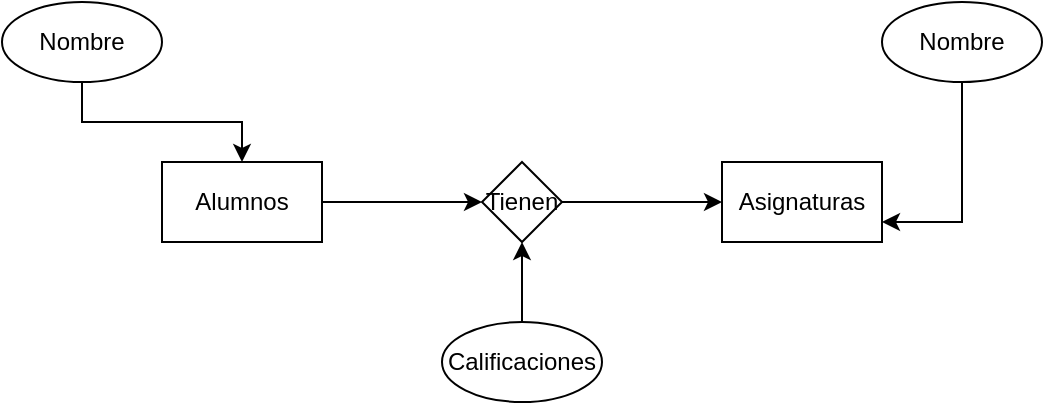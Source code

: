 <mxfile version="15.4.1" type="device"><diagram id="WJY1YT31JSDLRsGr3_By" name="Page-1"><mxGraphModel dx="1020" dy="1144" grid="1" gridSize="10" guides="1" tooltips="1" connect="1" arrows="1" fold="1" page="1" pageScale="1" pageWidth="827" pageHeight="1169" math="0" shadow="0"><root><mxCell id="0"/><mxCell id="1" parent="0"/><mxCell id="rD11ThsO8HOAcAemTXm9-4" style="edgeStyle=orthogonalEdgeStyle;rounded=0;orthogonalLoop=1;jettySize=auto;html=1;" edge="1" parent="1" source="rD11ThsO8HOAcAemTXm9-1" target="rD11ThsO8HOAcAemTXm9-3"><mxGeometry relative="1" as="geometry"/></mxCell><mxCell id="rD11ThsO8HOAcAemTXm9-1" value="Alumnos" style="rounded=0;whiteSpace=wrap;html=1;" vertex="1" parent="1"><mxGeometry x="200" y="320" width="80" height="40" as="geometry"/></mxCell><mxCell id="rD11ThsO8HOAcAemTXm9-2" value="Asignaturas" style="rounded=0;whiteSpace=wrap;html=1;" vertex="1" parent="1"><mxGeometry x="480" y="320" width="80" height="40" as="geometry"/></mxCell><mxCell id="rD11ThsO8HOAcAemTXm9-5" style="edgeStyle=orthogonalEdgeStyle;rounded=0;orthogonalLoop=1;jettySize=auto;html=1;" edge="1" parent="1" source="rD11ThsO8HOAcAemTXm9-3" target="rD11ThsO8HOAcAemTXm9-2"><mxGeometry relative="1" as="geometry"/></mxCell><mxCell id="rD11ThsO8HOAcAemTXm9-3" value="Tienen" style="rhombus;whiteSpace=wrap;html=1;" vertex="1" parent="1"><mxGeometry x="360" y="320" width="40" height="40" as="geometry"/></mxCell><mxCell id="rD11ThsO8HOAcAemTXm9-10" style="edgeStyle=orthogonalEdgeStyle;rounded=0;orthogonalLoop=1;jettySize=auto;html=1;" edge="1" parent="1" source="rD11ThsO8HOAcAemTXm9-6" target="rD11ThsO8HOAcAemTXm9-1"><mxGeometry relative="1" as="geometry"/></mxCell><mxCell id="rD11ThsO8HOAcAemTXm9-6" value="Nombre" style="ellipse;whiteSpace=wrap;html=1;" vertex="1" parent="1"><mxGeometry x="120" y="240" width="80" height="40" as="geometry"/></mxCell><mxCell id="rD11ThsO8HOAcAemTXm9-11" style="edgeStyle=orthogonalEdgeStyle;rounded=0;orthogonalLoop=1;jettySize=auto;html=1;entryX=1;entryY=0.75;entryDx=0;entryDy=0;" edge="1" parent="1" source="rD11ThsO8HOAcAemTXm9-7" target="rD11ThsO8HOAcAemTXm9-2"><mxGeometry relative="1" as="geometry"/></mxCell><mxCell id="rD11ThsO8HOAcAemTXm9-7" value="Nombre" style="ellipse;whiteSpace=wrap;html=1;" vertex="1" parent="1"><mxGeometry x="560" y="240" width="80" height="40" as="geometry"/></mxCell><mxCell id="rD11ThsO8HOAcAemTXm9-9" style="edgeStyle=orthogonalEdgeStyle;rounded=0;orthogonalLoop=1;jettySize=auto;html=1;" edge="1" parent="1" source="rD11ThsO8HOAcAemTXm9-8" target="rD11ThsO8HOAcAemTXm9-3"><mxGeometry relative="1" as="geometry"/></mxCell><mxCell id="rD11ThsO8HOAcAemTXm9-8" value="Calificaciones" style="ellipse;whiteSpace=wrap;html=1;" vertex="1" parent="1"><mxGeometry x="340" y="400" width="80" height="40" as="geometry"/></mxCell></root></mxGraphModel></diagram></mxfile>